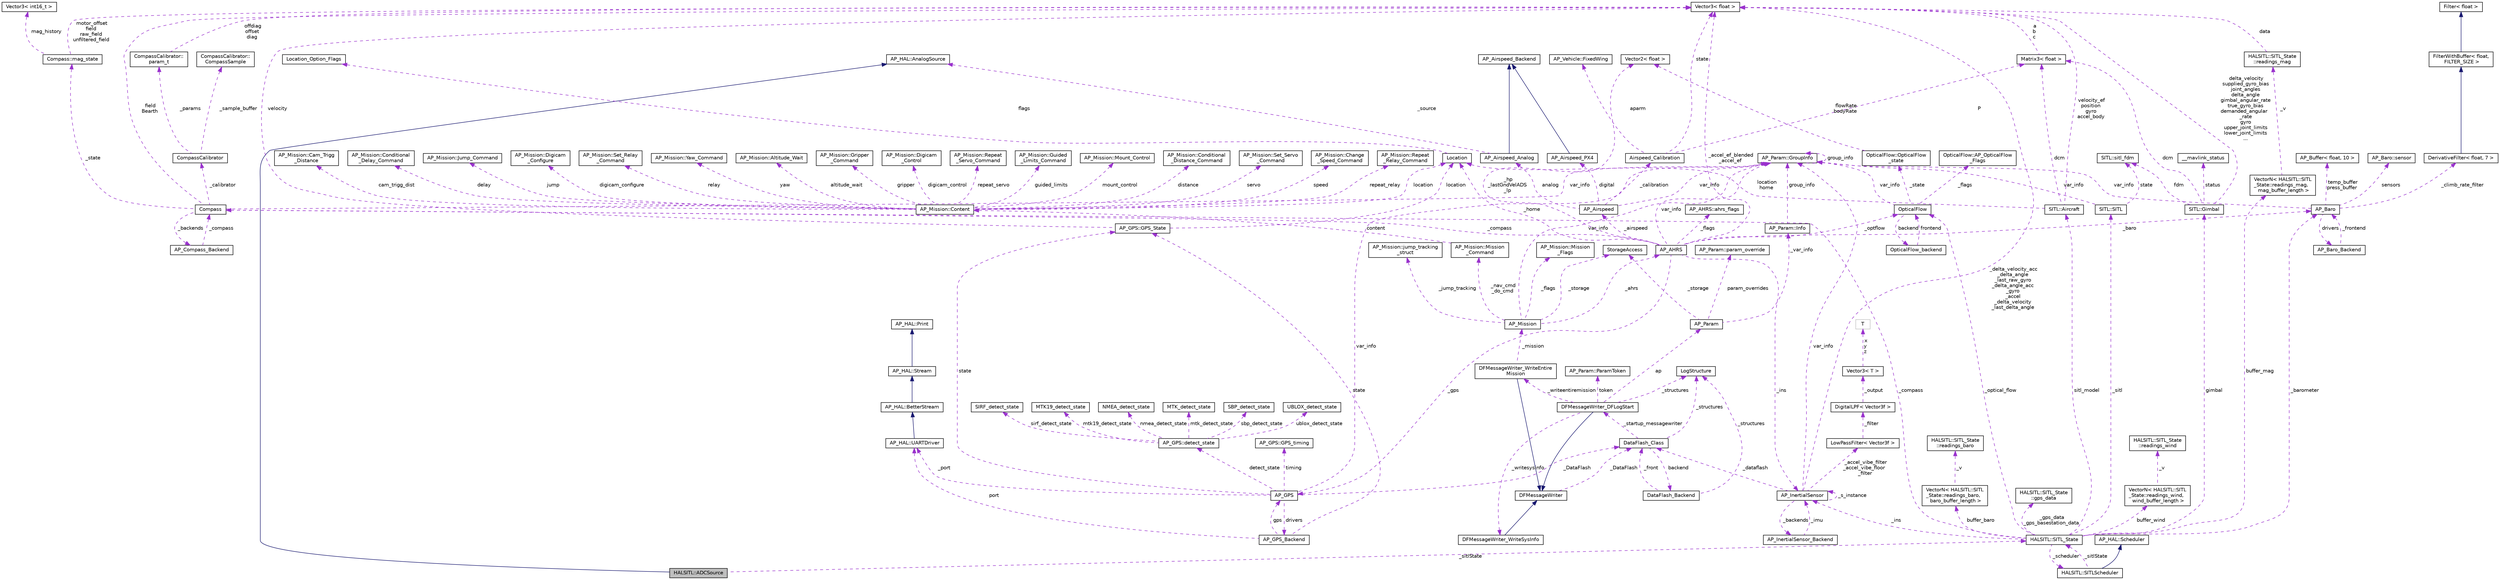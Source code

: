 digraph "HALSITL::ADCSource"
{
 // INTERACTIVE_SVG=YES
  edge [fontname="Helvetica",fontsize="10",labelfontname="Helvetica",labelfontsize="10"];
  node [fontname="Helvetica",fontsize="10",shape=record];
  Node1 [label="HALSITL::ADCSource",height=0.2,width=0.4,color="black", fillcolor="grey75", style="filled", fontcolor="black"];
  Node2 -> Node1 [dir="back",color="midnightblue",fontsize="10",style="solid",fontname="Helvetica"];
  Node2 [label="AP_HAL::AnalogSource",height=0.2,width=0.4,color="black", fillcolor="white", style="filled",URL="$classAP__HAL_1_1AnalogSource.html"];
  Node3 -> Node1 [dir="back",color="darkorchid3",fontsize="10",style="dashed",label=" _sitlState" ,fontname="Helvetica"];
  Node3 [label="HALSITL::SITL_State",height=0.2,width=0.4,color="black", fillcolor="white", style="filled",URL="$classHALSITL_1_1SITL__State.html"];
  Node4 -> Node3 [dir="back",color="darkorchid3",fontsize="10",style="dashed",label=" gimbal" ,fontname="Helvetica"];
  Node4 [label="SITL::Gimbal",height=0.2,width=0.4,color="black", fillcolor="white", style="filled",URL="$classSITL_1_1Gimbal.html"];
  Node5 -> Node4 [dir="back",color="darkorchid3",fontsize="10",style="dashed",label=" dcm" ,fontname="Helvetica"];
  Node5 [label="Matrix3\< float \>",height=0.2,width=0.4,color="black", fillcolor="white", style="filled",URL="$classMatrix3.html"];
  Node6 -> Node5 [dir="back",color="darkorchid3",fontsize="10",style="dashed",label=" a\nb\nc" ,fontname="Helvetica"];
  Node6 [label="Vector3\< float \>",height=0.2,width=0.4,color="black", fillcolor="white", style="filled",URL="$classVector3.html"];
  Node7 -> Node4 [dir="back",color="darkorchid3",fontsize="10",style="dashed",label=" status" ,fontname="Helvetica"];
  Node7 [label="__mavlink_status",height=0.2,width=0.4,color="black", fillcolor="white", style="filled",URL="$struct____mavlink__status.html"];
  Node6 -> Node4 [dir="back",color="darkorchid3",fontsize="10",style="dashed",label=" delta_velocity\nsupplied_gyro_bias\njoint_angles\ndelta_angle\ngimbal_angular_rate\ntrue_gyro_bias\ndemanded_angular\l_rate\ngyro\nupper_joint_limits\nlower_joint_limits\n..." ,fontname="Helvetica"];
  Node8 -> Node4 [dir="back",color="darkorchid3",fontsize="10",style="dashed",label=" fdm" ,fontname="Helvetica"];
  Node8 [label="SITL::sitl_fdm",height=0.2,width=0.4,color="black", fillcolor="white", style="filled",URL="$structSITL_1_1sitl__fdm.html"];
  Node9 -> Node3 [dir="back",color="darkorchid3",fontsize="10",style="dashed",label=" sitl_model" ,fontname="Helvetica"];
  Node9 [label="SITL::Aircraft",height=0.2,width=0.4,color="black", fillcolor="white", style="filled",URL="$classSITL_1_1Aircraft.html"];
  Node5 -> Node9 [dir="back",color="darkorchid3",fontsize="10",style="dashed",label=" dcm" ,fontname="Helvetica"];
  Node6 -> Node9 [dir="back",color="darkorchid3",fontsize="10",style="dashed",label=" velocity_ef\nposition\ngyro\naccel_body" ,fontname="Helvetica"];
  Node10 -> Node9 [dir="back",color="darkorchid3",fontsize="10",style="dashed",label=" location\nhome" ,fontname="Helvetica"];
  Node10 [label="Location",height=0.2,width=0.4,color="black", fillcolor="white", style="filled",URL="$structLocation.html"];
  Node11 -> Node10 [dir="back",color="darkorchid3",fontsize="10",style="dashed",label=" flags" ,fontname="Helvetica"];
  Node11 [label="Location_Option_Flags",height=0.2,width=0.4,color="black", fillcolor="white", style="filled",URL="$structLocation__Option__Flags.html"];
  Node12 -> Node3 [dir="back",color="darkorchid3",fontsize="10",style="dashed",label=" buffer_baro" ,fontname="Helvetica"];
  Node12 [label="VectorN\< HALSITL::SITL\l_State::readings_baro,\l baro_buffer_length \>",height=0.2,width=0.4,color="black", fillcolor="white", style="filled",URL="$classVectorN.html"];
  Node13 -> Node12 [dir="back",color="darkorchid3",fontsize="10",style="dashed",label=" _v" ,fontname="Helvetica"];
  Node13 [label="HALSITL::SITL_State\l::readings_baro",height=0.2,width=0.4,color="black", fillcolor="white", style="filled",URL="$structHALSITL_1_1SITL__State_1_1readings__baro.html"];
  Node14 -> Node3 [dir="back",color="darkorchid3",fontsize="10",style="dashed",label=" buffer_mag" ,fontname="Helvetica"];
  Node14 [label="VectorN\< HALSITL::SITL\l_State::readings_mag,\l mag_buffer_length \>",height=0.2,width=0.4,color="black", fillcolor="white", style="filled",URL="$classVectorN.html"];
  Node15 -> Node14 [dir="back",color="darkorchid3",fontsize="10",style="dashed",label=" _v" ,fontname="Helvetica"];
  Node15 [label="HALSITL::SITL_State\l::readings_mag",height=0.2,width=0.4,color="black", fillcolor="white", style="filled",URL="$structHALSITL_1_1SITL__State_1_1readings__mag.html"];
  Node6 -> Node15 [dir="back",color="darkorchid3",fontsize="10",style="dashed",label=" data" ,fontname="Helvetica"];
  Node16 -> Node3 [dir="back",color="darkorchid3",fontsize="10",style="dashed",label=" _barometer" ,fontname="Helvetica"];
  Node16 [label="AP_Baro",height=0.2,width=0.4,color="black", fillcolor="white", style="filled",URL="$classAP__Baro.html"];
  Node17 -> Node16 [dir="back",color="darkorchid3",fontsize="10",style="dashed",label=" sensors" ,fontname="Helvetica"];
  Node17 [label="AP_Baro::sensor",height=0.2,width=0.4,color="black", fillcolor="white", style="filled",URL="$structAP__Baro_1_1sensor.html"];
  Node18 -> Node16 [dir="back",color="darkorchid3",fontsize="10",style="dashed",label=" temp_buffer\npress_buffer" ,fontname="Helvetica"];
  Node18 [label="AP_Buffer\< float, 10 \>",height=0.2,width=0.4,color="black", fillcolor="white", style="filled",URL="$classAP__Buffer.html"];
  Node19 -> Node16 [dir="back",color="darkorchid3",fontsize="10",style="dashed",label=" _climb_rate_filter" ,fontname="Helvetica"];
  Node19 [label="DerivativeFilter\< float, 7 \>",height=0.2,width=0.4,color="black", fillcolor="white", style="filled",URL="$classDerivativeFilter.html"];
  Node20 -> Node19 [dir="back",color="midnightblue",fontsize="10",style="solid",fontname="Helvetica"];
  Node20 [label="FilterWithBuffer\< float,\l FILTER_SIZE \>",height=0.2,width=0.4,color="black", fillcolor="white", style="filled",URL="$classFilterWithBuffer.html"];
  Node21 -> Node20 [dir="back",color="midnightblue",fontsize="10",style="solid",fontname="Helvetica"];
  Node21 [label="Filter\< float \>",height=0.2,width=0.4,color="black", fillcolor="white", style="filled",URL="$classFilter.html"];
  Node22 -> Node16 [dir="back",color="darkorchid3",fontsize="10",style="dashed",label=" var_info" ,fontname="Helvetica"];
  Node22 [label="AP_Param::GroupInfo",height=0.2,width=0.4,color="black", fillcolor="white", style="filled",URL="$structAP__Param_1_1GroupInfo.html"];
  Node22 -> Node22 [dir="back",color="darkorchid3",fontsize="10",style="dashed",label=" group_info" ,fontname="Helvetica"];
  Node23 -> Node16 [dir="back",color="darkorchid3",fontsize="10",style="dashed",label=" drivers" ,fontname="Helvetica"];
  Node23 [label="AP_Baro_Backend",height=0.2,width=0.4,color="black", fillcolor="white", style="filled",URL="$classAP__Baro__Backend.html",tooltip="-*- tab-width: 4; Mode: C++; c-basic-offset: 4; indent-tabs-mode: nil -*- "];
  Node16 -> Node23 [dir="back",color="darkorchid3",fontsize="10",style="dashed",label=" _frontend" ,fontname="Helvetica"];
  Node24 -> Node3 [dir="back",color="darkorchid3",fontsize="10",style="dashed",label=" _sitl" ,fontname="Helvetica"];
  Node24 [label="SITL::SITL",height=0.2,width=0.4,color="black", fillcolor="white", style="filled",URL="$classSITL_1_1SITL.html"];
  Node22 -> Node24 [dir="back",color="darkorchid3",fontsize="10",style="dashed",label=" var_info" ,fontname="Helvetica"];
  Node8 -> Node24 [dir="back",color="darkorchid3",fontsize="10",style="dashed",label=" state" ,fontname="Helvetica"];
  Node25 -> Node3 [dir="back",color="darkorchid3",fontsize="10",style="dashed",label=" _optical_flow" ,fontname="Helvetica"];
  Node25 [label="OpticalFlow",height=0.2,width=0.4,color="black", fillcolor="white", style="filled",URL="$classOpticalFlow.html"];
  Node22 -> Node25 [dir="back",color="darkorchid3",fontsize="10",style="dashed",label=" var_info" ,fontname="Helvetica"];
  Node26 -> Node25 [dir="back",color="darkorchid3",fontsize="10",style="dashed",label=" _state" ,fontname="Helvetica"];
  Node26 [label="OpticalFlow::OpticalFlow\l_state",height=0.2,width=0.4,color="black", fillcolor="white", style="filled",URL="$structOpticalFlow_1_1OpticalFlow__state.html"];
  Node27 -> Node26 [dir="back",color="darkorchid3",fontsize="10",style="dashed",label=" flowRate\nbodyRate" ,fontname="Helvetica"];
  Node27 [label="Vector2\< float \>",height=0.2,width=0.4,color="black", fillcolor="white", style="filled",URL="$structVector2.html"];
  Node28 -> Node25 [dir="back",color="darkorchid3",fontsize="10",style="dashed",label=" backend" ,fontname="Helvetica"];
  Node28 [label="OpticalFlow_backend",height=0.2,width=0.4,color="black", fillcolor="white", style="filled",URL="$classOpticalFlow__backend.html"];
  Node25 -> Node28 [dir="back",color="darkorchid3",fontsize="10",style="dashed",label=" frontend" ,fontname="Helvetica"];
  Node29 -> Node25 [dir="back",color="darkorchid3",fontsize="10",style="dashed",label=" _flags" ,fontname="Helvetica"];
  Node29 [label="OpticalFlow::AP_OpticalFlow\l_Flags",height=0.2,width=0.4,color="black", fillcolor="white", style="filled",URL="$structOpticalFlow_1_1AP__OpticalFlow__Flags.html"];
  Node30 -> Node3 [dir="back",color="darkorchid3",fontsize="10",style="dashed",label=" _ins" ,fontname="Helvetica"];
  Node30 [label="AP_InertialSensor",height=0.2,width=0.4,color="black", fillcolor="white", style="filled",URL="$classAP__InertialSensor.html"];
  Node31 -> Node30 [dir="back",color="darkorchid3",fontsize="10",style="dashed",label=" _accel_vibe_filter\n_accel_vibe_floor\l_filter" ,fontname="Helvetica"];
  Node31 [label="LowPassFilter\< Vector3f \>",height=0.2,width=0.4,color="black", fillcolor="white", style="filled",URL="$classLowPassFilter.html"];
  Node32 -> Node31 [dir="back",color="darkorchid3",fontsize="10",style="dashed",label=" _filter" ,fontname="Helvetica"];
  Node32 [label="DigitalLPF\< Vector3f \>",height=0.2,width=0.4,color="black", fillcolor="white", style="filled",URL="$classDigitalLPF.html"];
  Node33 -> Node32 [dir="back",color="darkorchid3",fontsize="10",style="dashed",label=" _output" ,fontname="Helvetica"];
  Node33 [label="Vector3\< T \>",height=0.2,width=0.4,color="black", fillcolor="white", style="filled",URL="$classVector3.html"];
  Node34 -> Node33 [dir="back",color="darkorchid3",fontsize="10",style="dashed",label=" x\ny\nz" ,fontname="Helvetica"];
  Node34 [label="T",height=0.2,width=0.4,color="grey75", fillcolor="white", style="filled"];
  Node35 -> Node30 [dir="back",color="darkorchid3",fontsize="10",style="dashed",label=" _backends" ,fontname="Helvetica"];
  Node35 [label="AP_InertialSensor_Backend",height=0.2,width=0.4,color="black", fillcolor="white", style="filled",URL="$classAP__InertialSensor__Backend.html"];
  Node30 -> Node35 [dir="back",color="darkorchid3",fontsize="10",style="dashed",label=" _imu" ,fontname="Helvetica"];
  Node36 -> Node30 [dir="back",color="darkorchid3",fontsize="10",style="dashed",label=" _dataflash" ,fontname="Helvetica"];
  Node36 [label="DataFlash_Class",height=0.2,width=0.4,color="black", fillcolor="white", style="filled",URL="$classDataFlash__Class.html"];
  Node37 -> Node36 [dir="back",color="darkorchid3",fontsize="10",style="dashed",label=" _structures" ,fontname="Helvetica"];
  Node37 [label="LogStructure",height=0.2,width=0.4,color="black", fillcolor="white", style="filled",URL="$structLogStructure.html"];
  Node38 -> Node36 [dir="back",color="darkorchid3",fontsize="10",style="dashed",label=" backend" ,fontname="Helvetica"];
  Node38 [label="DataFlash_Backend",height=0.2,width=0.4,color="black", fillcolor="white", style="filled",URL="$classDataFlash__Backend.html"];
  Node37 -> Node38 [dir="back",color="darkorchid3",fontsize="10",style="dashed",label=" _structures" ,fontname="Helvetica"];
  Node36 -> Node38 [dir="back",color="darkorchid3",fontsize="10",style="dashed",label=" _front" ,fontname="Helvetica"];
  Node39 -> Node36 [dir="back",color="darkorchid3",fontsize="10",style="dashed",label=" _startup_messagewriter" ,fontname="Helvetica"];
  Node39 [label="DFMessageWriter_DFLogStart",height=0.2,width=0.4,color="black", fillcolor="white", style="filled",URL="$classDFMessageWriter__DFLogStart.html"];
  Node40 -> Node39 [dir="back",color="midnightblue",fontsize="10",style="solid",fontname="Helvetica"];
  Node40 [label="DFMessageWriter",height=0.2,width=0.4,color="black", fillcolor="white", style="filled",URL="$classDFMessageWriter.html"];
  Node36 -> Node40 [dir="back",color="darkorchid3",fontsize="10",style="dashed",label=" _DataFlash" ,fontname="Helvetica"];
  Node41 -> Node39 [dir="back",color="darkorchid3",fontsize="10",style="dashed",label=" _writeentiremission" ,fontname="Helvetica"];
  Node41 [label="DFMessageWriter_WriteEntire\lMission",height=0.2,width=0.4,color="black", fillcolor="white", style="filled",URL="$classDFMessageWriter__WriteEntireMission.html"];
  Node40 -> Node41 [dir="back",color="midnightblue",fontsize="10",style="solid",fontname="Helvetica"];
  Node42 -> Node41 [dir="back",color="darkorchid3",fontsize="10",style="dashed",label=" _mission" ,fontname="Helvetica"];
  Node42 [label="AP_Mission",height=0.2,width=0.4,color="black", fillcolor="white", style="filled",URL="$classAP__Mission.html",tooltip="Object managing Mission. "];
  Node43 -> Node42 [dir="back",color="darkorchid3",fontsize="10",style="dashed",label=" _storage" ,fontname="Helvetica"];
  Node43 [label="StorageAccess",height=0.2,width=0.4,color="black", fillcolor="white", style="filled",URL="$classStorageAccess.html"];
  Node44 -> Node42 [dir="back",color="darkorchid3",fontsize="10",style="dashed",label=" _nav_cmd\n_do_cmd" ,fontname="Helvetica"];
  Node44 [label="AP_Mission::Mission\l_Command",height=0.2,width=0.4,color="black", fillcolor="white", style="filled",URL="$structAP__Mission_1_1Mission__Command.html"];
  Node45 -> Node44 [dir="back",color="darkorchid3",fontsize="10",style="dashed",label=" content" ,fontname="Helvetica"];
  Node45 [label="AP_Mission::Content",height=0.2,width=0.4,color="black", fillcolor="white", style="filled",URL="$unionAP__Mission_1_1Content.html"];
  Node46 -> Node45 [dir="back",color="darkorchid3",fontsize="10",style="dashed",label=" guided_limits" ,fontname="Helvetica"];
  Node46 [label="AP_Mission::Guided\l_Limits_Command",height=0.2,width=0.4,color="black", fillcolor="white", style="filled",URL="$structAP__Mission_1_1Guided__Limits__Command.html"];
  Node47 -> Node45 [dir="back",color="darkorchid3",fontsize="10",style="dashed",label=" mount_control" ,fontname="Helvetica"];
  Node47 [label="AP_Mission::Mount_Control",height=0.2,width=0.4,color="black", fillcolor="white", style="filled",URL="$structAP__Mission_1_1Mount__Control.html"];
  Node48 -> Node45 [dir="back",color="darkorchid3",fontsize="10",style="dashed",label=" repeat_relay" ,fontname="Helvetica"];
  Node48 [label="AP_Mission::Repeat\l_Relay_Command",height=0.2,width=0.4,color="black", fillcolor="white", style="filled",URL="$structAP__Mission_1_1Repeat__Relay__Command.html"];
  Node49 -> Node45 [dir="back",color="darkorchid3",fontsize="10",style="dashed",label=" distance" ,fontname="Helvetica"];
  Node49 [label="AP_Mission::Conditional\l_Distance_Command",height=0.2,width=0.4,color="black", fillcolor="white", style="filled",URL="$structAP__Mission_1_1Conditional__Distance__Command.html"];
  Node50 -> Node45 [dir="back",color="darkorchid3",fontsize="10",style="dashed",label=" servo" ,fontname="Helvetica"];
  Node50 [label="AP_Mission::Set_Servo\l_Command",height=0.2,width=0.4,color="black", fillcolor="white", style="filled",URL="$structAP__Mission_1_1Set__Servo__Command.html"];
  Node51 -> Node45 [dir="back",color="darkorchid3",fontsize="10",style="dashed",label=" speed" ,fontname="Helvetica"];
  Node51 [label="AP_Mission::Change\l_Speed_Command",height=0.2,width=0.4,color="black", fillcolor="white", style="filled",URL="$structAP__Mission_1_1Change__Speed__Command.html"];
  Node52 -> Node45 [dir="back",color="darkorchid3",fontsize="10",style="dashed",label=" cam_trigg_dist" ,fontname="Helvetica"];
  Node52 [label="AP_Mission::Cam_Trigg\l_Distance",height=0.2,width=0.4,color="black", fillcolor="white", style="filled",URL="$structAP__Mission_1_1Cam__Trigg__Distance.html"];
  Node53 -> Node45 [dir="back",color="darkorchid3",fontsize="10",style="dashed",label=" delay" ,fontname="Helvetica"];
  Node53 [label="AP_Mission::Conditional\l_Delay_Command",height=0.2,width=0.4,color="black", fillcolor="white", style="filled",URL="$structAP__Mission_1_1Conditional__Delay__Command.html"];
  Node54 -> Node45 [dir="back",color="darkorchid3",fontsize="10",style="dashed",label=" jump" ,fontname="Helvetica"];
  Node54 [label="AP_Mission::Jump_Command",height=0.2,width=0.4,color="black", fillcolor="white", style="filled",URL="$structAP__Mission_1_1Jump__Command.html"];
  Node10 -> Node45 [dir="back",color="darkorchid3",fontsize="10",style="dashed",label=" location" ,fontname="Helvetica"];
  Node55 -> Node45 [dir="back",color="darkorchid3",fontsize="10",style="dashed",label=" digicam_configure" ,fontname="Helvetica"];
  Node55 [label="AP_Mission::Digicam\l_Configure",height=0.2,width=0.4,color="black", fillcolor="white", style="filled",URL="$structAP__Mission_1_1Digicam__Configure.html"];
  Node56 -> Node45 [dir="back",color="darkorchid3",fontsize="10",style="dashed",label=" relay" ,fontname="Helvetica"];
  Node56 [label="AP_Mission::Set_Relay\l_Command",height=0.2,width=0.4,color="black", fillcolor="white", style="filled",URL="$structAP__Mission_1_1Set__Relay__Command.html"];
  Node57 -> Node45 [dir="back",color="darkorchid3",fontsize="10",style="dashed",label=" yaw" ,fontname="Helvetica"];
  Node57 [label="AP_Mission::Yaw_Command",height=0.2,width=0.4,color="black", fillcolor="white", style="filled",URL="$structAP__Mission_1_1Yaw__Command.html"];
  Node58 -> Node45 [dir="back",color="darkorchid3",fontsize="10",style="dashed",label=" altitude_wait" ,fontname="Helvetica"];
  Node58 [label="AP_Mission::Altitude_Wait",height=0.2,width=0.4,color="black", fillcolor="white", style="filled",URL="$structAP__Mission_1_1Altitude__Wait.html"];
  Node59 -> Node45 [dir="back",color="darkorchid3",fontsize="10",style="dashed",label=" gripper" ,fontname="Helvetica"];
  Node59 [label="AP_Mission::Gripper\l_Command",height=0.2,width=0.4,color="black", fillcolor="white", style="filled",URL="$structAP__Mission_1_1Gripper__Command.html"];
  Node60 -> Node45 [dir="back",color="darkorchid3",fontsize="10",style="dashed",label=" digicam_control" ,fontname="Helvetica"];
  Node60 [label="AP_Mission::Digicam\l_Control",height=0.2,width=0.4,color="black", fillcolor="white", style="filled",URL="$structAP__Mission_1_1Digicam__Control.html"];
  Node61 -> Node45 [dir="back",color="darkorchid3",fontsize="10",style="dashed",label=" repeat_servo" ,fontname="Helvetica"];
  Node61 [label="AP_Mission::Repeat\l_Servo_Command",height=0.2,width=0.4,color="black", fillcolor="white", style="filled",URL="$structAP__Mission_1_1Repeat__Servo__Command.html"];
  Node22 -> Node42 [dir="back",color="darkorchid3",fontsize="10",style="dashed",label=" var_info" ,fontname="Helvetica"];
  Node62 -> Node42 [dir="back",color="darkorchid3",fontsize="10",style="dashed",label=" _flags" ,fontname="Helvetica"];
  Node62 [label="AP_Mission::Mission\l_Flags",height=0.2,width=0.4,color="black", fillcolor="white", style="filled",URL="$structAP__Mission_1_1Mission__Flags.html"];
  Node63 -> Node42 [dir="back",color="darkorchid3",fontsize="10",style="dashed",label=" _ahrs" ,fontname="Helvetica"];
  Node63 [label="AP_AHRS",height=0.2,width=0.4,color="black", fillcolor="white", style="filled",URL="$classAP__AHRS.html"];
  Node64 -> Node63 [dir="back",color="darkorchid3",fontsize="10",style="dashed",label=" _flags" ,fontname="Helvetica"];
  Node64 [label="AP_AHRS::ahrs_flags",height=0.2,width=0.4,color="black", fillcolor="white", style="filled",URL="$structAP__AHRS_1_1ahrs__flags.html"];
  Node16 -> Node63 [dir="back",color="darkorchid3",fontsize="10",style="dashed",label=" _baro" ,fontname="Helvetica"];
  Node25 -> Node63 [dir="back",color="darkorchid3",fontsize="10",style="dashed",label=" _optflow" ,fontname="Helvetica"];
  Node22 -> Node63 [dir="back",color="darkorchid3",fontsize="10",style="dashed",label=" var_info" ,fontname="Helvetica"];
  Node6 -> Node63 [dir="back",color="darkorchid3",fontsize="10",style="dashed",label=" _accel_ef_blended\n_accel_ef" ,fontname="Helvetica"];
  Node30 -> Node63 [dir="back",color="darkorchid3",fontsize="10",style="dashed",label=" _ins" ,fontname="Helvetica"];
  Node65 -> Node63 [dir="back",color="darkorchid3",fontsize="10",style="dashed",label=" _airspeed" ,fontname="Helvetica"];
  Node65 [label="AP_Airspeed",height=0.2,width=0.4,color="black", fillcolor="white", style="filled",URL="$classAP__Airspeed.html"];
  Node66 -> Node65 [dir="back",color="darkorchid3",fontsize="10",style="dashed",label=" analog" ,fontname="Helvetica"];
  Node66 [label="AP_Airspeed_Analog",height=0.2,width=0.4,color="black", fillcolor="white", style="filled",URL="$classAP__Airspeed__Analog.html",tooltip="-*- tab-width: 4; Mode: C++; c-basic-offset: 4; indent-tabs-mode: nil -*- "];
  Node67 -> Node66 [dir="back",color="midnightblue",fontsize="10",style="solid",fontname="Helvetica"];
  Node67 [label="AP_Airspeed_Backend",height=0.2,width=0.4,color="black", fillcolor="white", style="filled",URL="$classAP__Airspeed__Backend.html",tooltip="-*- tab-width: 4; Mode: C++; c-basic-offset: 4; indent-tabs-mode: nil -*- "];
  Node2 -> Node66 [dir="back",color="darkorchid3",fontsize="10",style="dashed",label=" _source" ,fontname="Helvetica"];
  Node22 -> Node65 [dir="back",color="darkorchid3",fontsize="10",style="dashed",label=" var_info" ,fontname="Helvetica"];
  Node68 -> Node65 [dir="back",color="darkorchid3",fontsize="10",style="dashed",label=" digital" ,fontname="Helvetica"];
  Node68 [label="AP_Airspeed_PX4",height=0.2,width=0.4,color="black", fillcolor="white", style="filled",URL="$classAP__Airspeed__PX4.html",tooltip="-*- tab-width: 4; Mode: C++; c-basic-offset: 4; indent-tabs-mode: nil -*- "];
  Node67 -> Node68 [dir="back",color="midnightblue",fontsize="10",style="solid",fontname="Helvetica"];
  Node69 -> Node65 [dir="back",color="darkorchid3",fontsize="10",style="dashed",label=" _calibration" ,fontname="Helvetica"];
  Node69 [label="Airspeed_Calibration",height=0.2,width=0.4,color="black", fillcolor="white", style="filled",URL="$classAirspeed__Calibration.html",tooltip="-*- tab-width: 4; Mode: C++; c-basic-offset: 4; indent-tabs-mode: nil -*- "];
  Node5 -> Node69 [dir="back",color="darkorchid3",fontsize="10",style="dashed",label=" P" ,fontname="Helvetica"];
  Node6 -> Node69 [dir="back",color="darkorchid3",fontsize="10",style="dashed",label=" state" ,fontname="Helvetica"];
  Node70 -> Node69 [dir="back",color="darkorchid3",fontsize="10",style="dashed",label=" aparm" ,fontname="Helvetica"];
  Node70 [label="AP_Vehicle::FixedWing",height=0.2,width=0.4,color="black", fillcolor="white", style="filled",URL="$structAP__Vehicle_1_1FixedWing.html"];
  Node27 -> Node63 [dir="back",color="darkorchid3",fontsize="10",style="dashed",label=" _hp\n_lastGndVelADS\n_lp" ,fontname="Helvetica"];
  Node71 -> Node63 [dir="back",color="darkorchid3",fontsize="10",style="dashed",label=" _gps" ,fontname="Helvetica"];
  Node71 [label="AP_GPS",height=0.2,width=0.4,color="black", fillcolor="white", style="filled",URL="$classAP__GPS.html"];
  Node72 -> Node71 [dir="back",color="darkorchid3",fontsize="10",style="dashed",label=" detect_state" ,fontname="Helvetica"];
  Node72 [label="AP_GPS::detect_state",height=0.2,width=0.4,color="black", fillcolor="white", style="filled",URL="$structAP__GPS_1_1detect__state.html"];
  Node73 -> Node72 [dir="back",color="darkorchid3",fontsize="10",style="dashed",label=" sbp_detect_state" ,fontname="Helvetica"];
  Node73 [label="SBP_detect_state",height=0.2,width=0.4,color="black", fillcolor="white", style="filled",URL="$structSBP__detect__state.html"];
  Node74 -> Node72 [dir="back",color="darkorchid3",fontsize="10",style="dashed",label=" ublox_detect_state" ,fontname="Helvetica"];
  Node74 [label="UBLOX_detect_state",height=0.2,width=0.4,color="black", fillcolor="white", style="filled",URL="$structUBLOX__detect__state.html"];
  Node75 -> Node72 [dir="back",color="darkorchid3",fontsize="10",style="dashed",label=" sirf_detect_state" ,fontname="Helvetica"];
  Node75 [label="SIRF_detect_state",height=0.2,width=0.4,color="black", fillcolor="white", style="filled",URL="$structSIRF__detect__state.html"];
  Node76 -> Node72 [dir="back",color="darkorchid3",fontsize="10",style="dashed",label=" mtk19_detect_state" ,fontname="Helvetica"];
  Node76 [label="MTK19_detect_state",height=0.2,width=0.4,color="black", fillcolor="white", style="filled",URL="$structMTK19__detect__state.html"];
  Node77 -> Node72 [dir="back",color="darkorchid3",fontsize="10",style="dashed",label=" nmea_detect_state" ,fontname="Helvetica"];
  Node77 [label="NMEA_detect_state",height=0.2,width=0.4,color="black", fillcolor="white", style="filled",URL="$structNMEA__detect__state.html"];
  Node78 -> Node72 [dir="back",color="darkorchid3",fontsize="10",style="dashed",label=" mtk_detect_state" ,fontname="Helvetica"];
  Node78 [label="MTK_detect_state",height=0.2,width=0.4,color="black", fillcolor="white", style="filled",URL="$structMTK__detect__state.html"];
  Node79 -> Node71 [dir="back",color="darkorchid3",fontsize="10",style="dashed",label=" timing" ,fontname="Helvetica"];
  Node79 [label="AP_GPS::GPS_timing",height=0.2,width=0.4,color="black", fillcolor="white", style="filled",URL="$structAP__GPS_1_1GPS__timing.html"];
  Node80 -> Node71 [dir="back",color="darkorchid3",fontsize="10",style="dashed",label=" drivers" ,fontname="Helvetica"];
  Node80 [label="AP_GPS_Backend",height=0.2,width=0.4,color="black", fillcolor="white", style="filled",URL="$classAP__GPS__Backend.html"];
  Node81 -> Node80 [dir="back",color="darkorchid3",fontsize="10",style="dashed",label=" port" ,fontname="Helvetica"];
  Node81 [label="AP_HAL::UARTDriver",height=0.2,width=0.4,color="black", fillcolor="white", style="filled",URL="$classAP__HAL_1_1UARTDriver.html"];
  Node82 -> Node81 [dir="back",color="midnightblue",fontsize="10",style="solid",fontname="Helvetica"];
  Node82 [label="AP_HAL::BetterStream",height=0.2,width=0.4,color="black", fillcolor="white", style="filled",URL="$classAP__HAL_1_1BetterStream.html"];
  Node83 -> Node82 [dir="back",color="midnightblue",fontsize="10",style="solid",fontname="Helvetica"];
  Node83 [label="AP_HAL::Stream",height=0.2,width=0.4,color="black", fillcolor="white", style="filled",URL="$classAP__HAL_1_1Stream.html"];
  Node84 -> Node83 [dir="back",color="midnightblue",fontsize="10",style="solid",fontname="Helvetica"];
  Node84 [label="AP_HAL::Print",height=0.2,width=0.4,color="black", fillcolor="white", style="filled",URL="$classAP__HAL_1_1Print.html"];
  Node71 -> Node80 [dir="back",color="darkorchid3",fontsize="10",style="dashed",label=" gps" ,fontname="Helvetica"];
  Node85 -> Node80 [dir="back",color="darkorchid3",fontsize="10",style="dashed",label=" state" ,fontname="Helvetica"];
  Node85 [label="AP_GPS::GPS_State",height=0.2,width=0.4,color="black", fillcolor="white", style="filled",URL="$structAP__GPS_1_1GPS__State.html"];
  Node6 -> Node85 [dir="back",color="darkorchid3",fontsize="10",style="dashed",label=" velocity" ,fontname="Helvetica"];
  Node10 -> Node85 [dir="back",color="darkorchid3",fontsize="10",style="dashed",label=" location" ,fontname="Helvetica"];
  Node36 -> Node71 [dir="back",color="darkorchid3",fontsize="10",style="dashed",label=" _DataFlash" ,fontname="Helvetica"];
  Node81 -> Node71 [dir="back",color="darkorchid3",fontsize="10",style="dashed",label=" _port" ,fontname="Helvetica"];
  Node22 -> Node71 [dir="back",color="darkorchid3",fontsize="10",style="dashed",label=" var_info" ,fontname="Helvetica"];
  Node85 -> Node71 [dir="back",color="darkorchid3",fontsize="10",style="dashed",label=" state" ,fontname="Helvetica"];
  Node10 -> Node63 [dir="back",color="darkorchid3",fontsize="10",style="dashed",label=" _home" ,fontname="Helvetica"];
  Node86 -> Node63 [dir="back",color="darkorchid3",fontsize="10",style="dashed",label=" _compass" ,fontname="Helvetica"];
  Node86 [label="Compass",height=0.2,width=0.4,color="black", fillcolor="white", style="filled",URL="$classCompass.html"];
  Node22 -> Node86 [dir="back",color="darkorchid3",fontsize="10",style="dashed",label=" var_info" ,fontname="Helvetica"];
  Node6 -> Node86 [dir="back",color="darkorchid3",fontsize="10",style="dashed",label=" field\nBearth" ,fontname="Helvetica"];
  Node87 -> Node86 [dir="back",color="darkorchid3",fontsize="10",style="dashed",label=" _calibrator" ,fontname="Helvetica"];
  Node87 [label="CompassCalibrator",height=0.2,width=0.4,color="black", fillcolor="white", style="filled",URL="$classCompassCalibrator.html"];
  Node88 -> Node87 [dir="back",color="darkorchid3",fontsize="10",style="dashed",label=" _params" ,fontname="Helvetica"];
  Node88 [label="CompassCalibrator::\lparam_t",height=0.2,width=0.4,color="black", fillcolor="white", style="filled",URL="$classCompassCalibrator_1_1param__t.html"];
  Node6 -> Node88 [dir="back",color="darkorchid3",fontsize="10",style="dashed",label=" offdiag\noffset\ndiag" ,fontname="Helvetica"];
  Node89 -> Node87 [dir="back",color="darkorchid3",fontsize="10",style="dashed",label=" _sample_buffer" ,fontname="Helvetica"];
  Node89 [label="CompassCalibrator::\lCompassSample",height=0.2,width=0.4,color="black", fillcolor="white", style="filled",URL="$classCompassCalibrator_1_1CompassSample.html"];
  Node90 -> Node86 [dir="back",color="darkorchid3",fontsize="10",style="dashed",label=" _backends" ,fontname="Helvetica"];
  Node90 [label="AP_Compass_Backend",height=0.2,width=0.4,color="black", fillcolor="white", style="filled",URL="$classAP__Compass__Backend.html"];
  Node86 -> Node90 [dir="back",color="darkorchid3",fontsize="10",style="dashed",label=" _compass" ,fontname="Helvetica"];
  Node91 -> Node86 [dir="back",color="darkorchid3",fontsize="10",style="dashed",label=" _state" ,fontname="Helvetica"];
  Node91 [label="Compass::mag_state",height=0.2,width=0.4,color="black", fillcolor="white", style="filled",URL="$structCompass_1_1mag__state.html"];
  Node6 -> Node91 [dir="back",color="darkorchid3",fontsize="10",style="dashed",label=" motor_offset\nfield\nraw_field\nunfiltered_field" ,fontname="Helvetica"];
  Node92 -> Node91 [dir="back",color="darkorchid3",fontsize="10",style="dashed",label=" mag_history" ,fontname="Helvetica"];
  Node92 [label="Vector3\< int16_t \>",height=0.2,width=0.4,color="black", fillcolor="white", style="filled",URL="$classVector3.html"];
  Node93 -> Node42 [dir="back",color="darkorchid3",fontsize="10",style="dashed",label=" _jump_tracking" ,fontname="Helvetica"];
  Node93 [label="AP_Mission::jump_tracking\l_struct",height=0.2,width=0.4,color="black", fillcolor="white", style="filled",URL="$structAP__Mission_1_1jump__tracking__struct.html"];
  Node94 -> Node39 [dir="back",color="darkorchid3",fontsize="10",style="dashed",label=" _writesysinfo" ,fontname="Helvetica"];
  Node94 [label="DFMessageWriter_WriteSysInfo",height=0.2,width=0.4,color="black", fillcolor="white", style="filled",URL="$classDFMessageWriter__WriteSysInfo.html"];
  Node40 -> Node94 [dir="back",color="midnightblue",fontsize="10",style="solid",fontname="Helvetica"];
  Node95 -> Node39 [dir="back",color="darkorchid3",fontsize="10",style="dashed",label=" token" ,fontname="Helvetica"];
  Node95 [label="AP_Param::ParamToken",height=0.2,width=0.4,color="black", fillcolor="white", style="filled",URL="$structAP__Param_1_1ParamToken.html"];
  Node37 -> Node39 [dir="back",color="darkorchid3",fontsize="10",style="dashed",label=" _structures" ,fontname="Helvetica"];
  Node96 -> Node39 [dir="back",color="darkorchid3",fontsize="10",style="dashed",label=" ap" ,fontname="Helvetica"];
  Node96 [label="AP_Param",height=0.2,width=0.4,color="black", fillcolor="white", style="filled",URL="$classAP__Param.html"];
  Node43 -> Node96 [dir="back",color="darkorchid3",fontsize="10",style="dashed",label=" _storage" ,fontname="Helvetica"];
  Node97 -> Node96 [dir="back",color="darkorchid3",fontsize="10",style="dashed",label=" _var_info" ,fontname="Helvetica"];
  Node97 [label="AP_Param::Info",height=0.2,width=0.4,color="black", fillcolor="white", style="filled",URL="$structAP__Param_1_1Info.html"];
  Node22 -> Node97 [dir="back",color="darkorchid3",fontsize="10",style="dashed",label=" group_info" ,fontname="Helvetica"];
  Node98 -> Node96 [dir="back",color="darkorchid3",fontsize="10",style="dashed",label=" param_overrides" ,fontname="Helvetica"];
  Node98 [label="AP_Param::param_override",height=0.2,width=0.4,color="black", fillcolor="white", style="filled",URL="$structAP__Param_1_1param__override.html"];
  Node22 -> Node30 [dir="back",color="darkorchid3",fontsize="10",style="dashed",label=" var_info" ,fontname="Helvetica"];
  Node30 -> Node30 [dir="back",color="darkorchid3",fontsize="10",style="dashed",label=" _s_instance" ,fontname="Helvetica"];
  Node6 -> Node30 [dir="back",color="darkorchid3",fontsize="10",style="dashed",label=" _delta_velocity_acc\n_delta_angle\n_last_raw_gyro\n_delta_angle_acc\n_gyro\n_accel\n_delta_velocity\n_last_delta_angle" ,fontname="Helvetica"];
  Node99 -> Node3 [dir="back",color="darkorchid3",fontsize="10",style="dashed",label=" _gps_data\n_gps_basestation_data" ,fontname="Helvetica"];
  Node99 [label="HALSITL::SITL_State\l::gps_data",height=0.2,width=0.4,color="black", fillcolor="white", style="filled",URL="$structHALSITL_1_1SITL__State_1_1gps__data.html"];
  Node100 -> Node3 [dir="back",color="darkorchid3",fontsize="10",style="dashed",label=" _scheduler" ,fontname="Helvetica"];
  Node100 [label="HALSITL::SITLScheduler",height=0.2,width=0.4,color="black", fillcolor="white", style="filled",URL="$classHALSITL_1_1SITLScheduler.html"];
  Node101 -> Node100 [dir="back",color="midnightblue",fontsize="10",style="solid",fontname="Helvetica"];
  Node101 [label="AP_HAL::Scheduler",height=0.2,width=0.4,color="black", fillcolor="white", style="filled",URL="$classAP__HAL_1_1Scheduler.html"];
  Node3 -> Node100 [dir="back",color="darkorchid3",fontsize="10",style="dashed",label=" _sitlState" ,fontname="Helvetica"];
  Node102 -> Node3 [dir="back",color="darkorchid3",fontsize="10",style="dashed",label=" buffer_wind" ,fontname="Helvetica"];
  Node102 [label="VectorN\< HALSITL::SITL\l_State::readings_wind,\l wind_buffer_length \>",height=0.2,width=0.4,color="black", fillcolor="white", style="filled",URL="$classVectorN.html"];
  Node103 -> Node102 [dir="back",color="darkorchid3",fontsize="10",style="dashed",label=" _v" ,fontname="Helvetica"];
  Node103 [label="HALSITL::SITL_State\l::readings_wind",height=0.2,width=0.4,color="black", fillcolor="white", style="filled",URL="$structHALSITL_1_1SITL__State_1_1readings__wind.html"];
  Node86 -> Node3 [dir="back",color="darkorchid3",fontsize="10",style="dashed",label=" _compass" ,fontname="Helvetica"];
}
